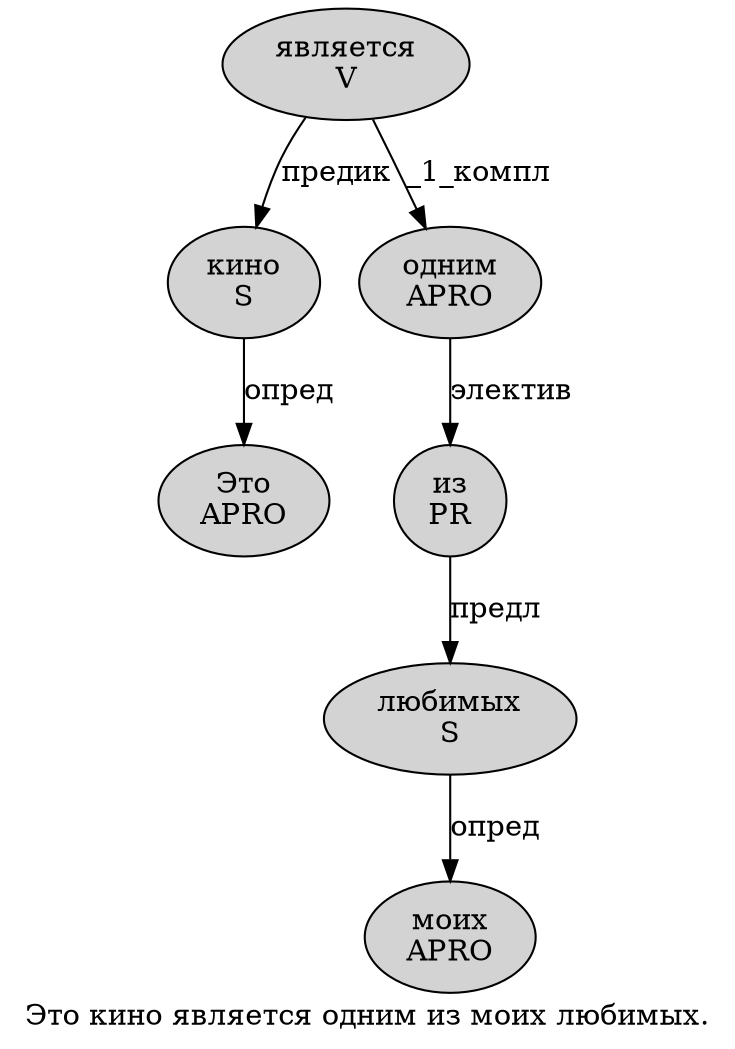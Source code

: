 digraph SENTENCE_749 {
	graph [label="Это кино является одним из моих любимых."]
	node [style=filled]
		0 [label="Это
APRO" color="" fillcolor=lightgray penwidth=1 shape=ellipse]
		1 [label="кино
S" color="" fillcolor=lightgray penwidth=1 shape=ellipse]
		2 [label="является
V" color="" fillcolor=lightgray penwidth=1 shape=ellipse]
		3 [label="одним
APRO" color="" fillcolor=lightgray penwidth=1 shape=ellipse]
		4 [label="из
PR" color="" fillcolor=lightgray penwidth=1 shape=ellipse]
		5 [label="моих
APRO" color="" fillcolor=lightgray penwidth=1 shape=ellipse]
		6 [label="любимых
S" color="" fillcolor=lightgray penwidth=1 shape=ellipse]
			3 -> 4 [label="электив"]
			4 -> 6 [label="предл"]
			6 -> 5 [label="опред"]
			1 -> 0 [label="опред"]
			2 -> 1 [label="предик"]
			2 -> 3 [label="_1_компл"]
}
